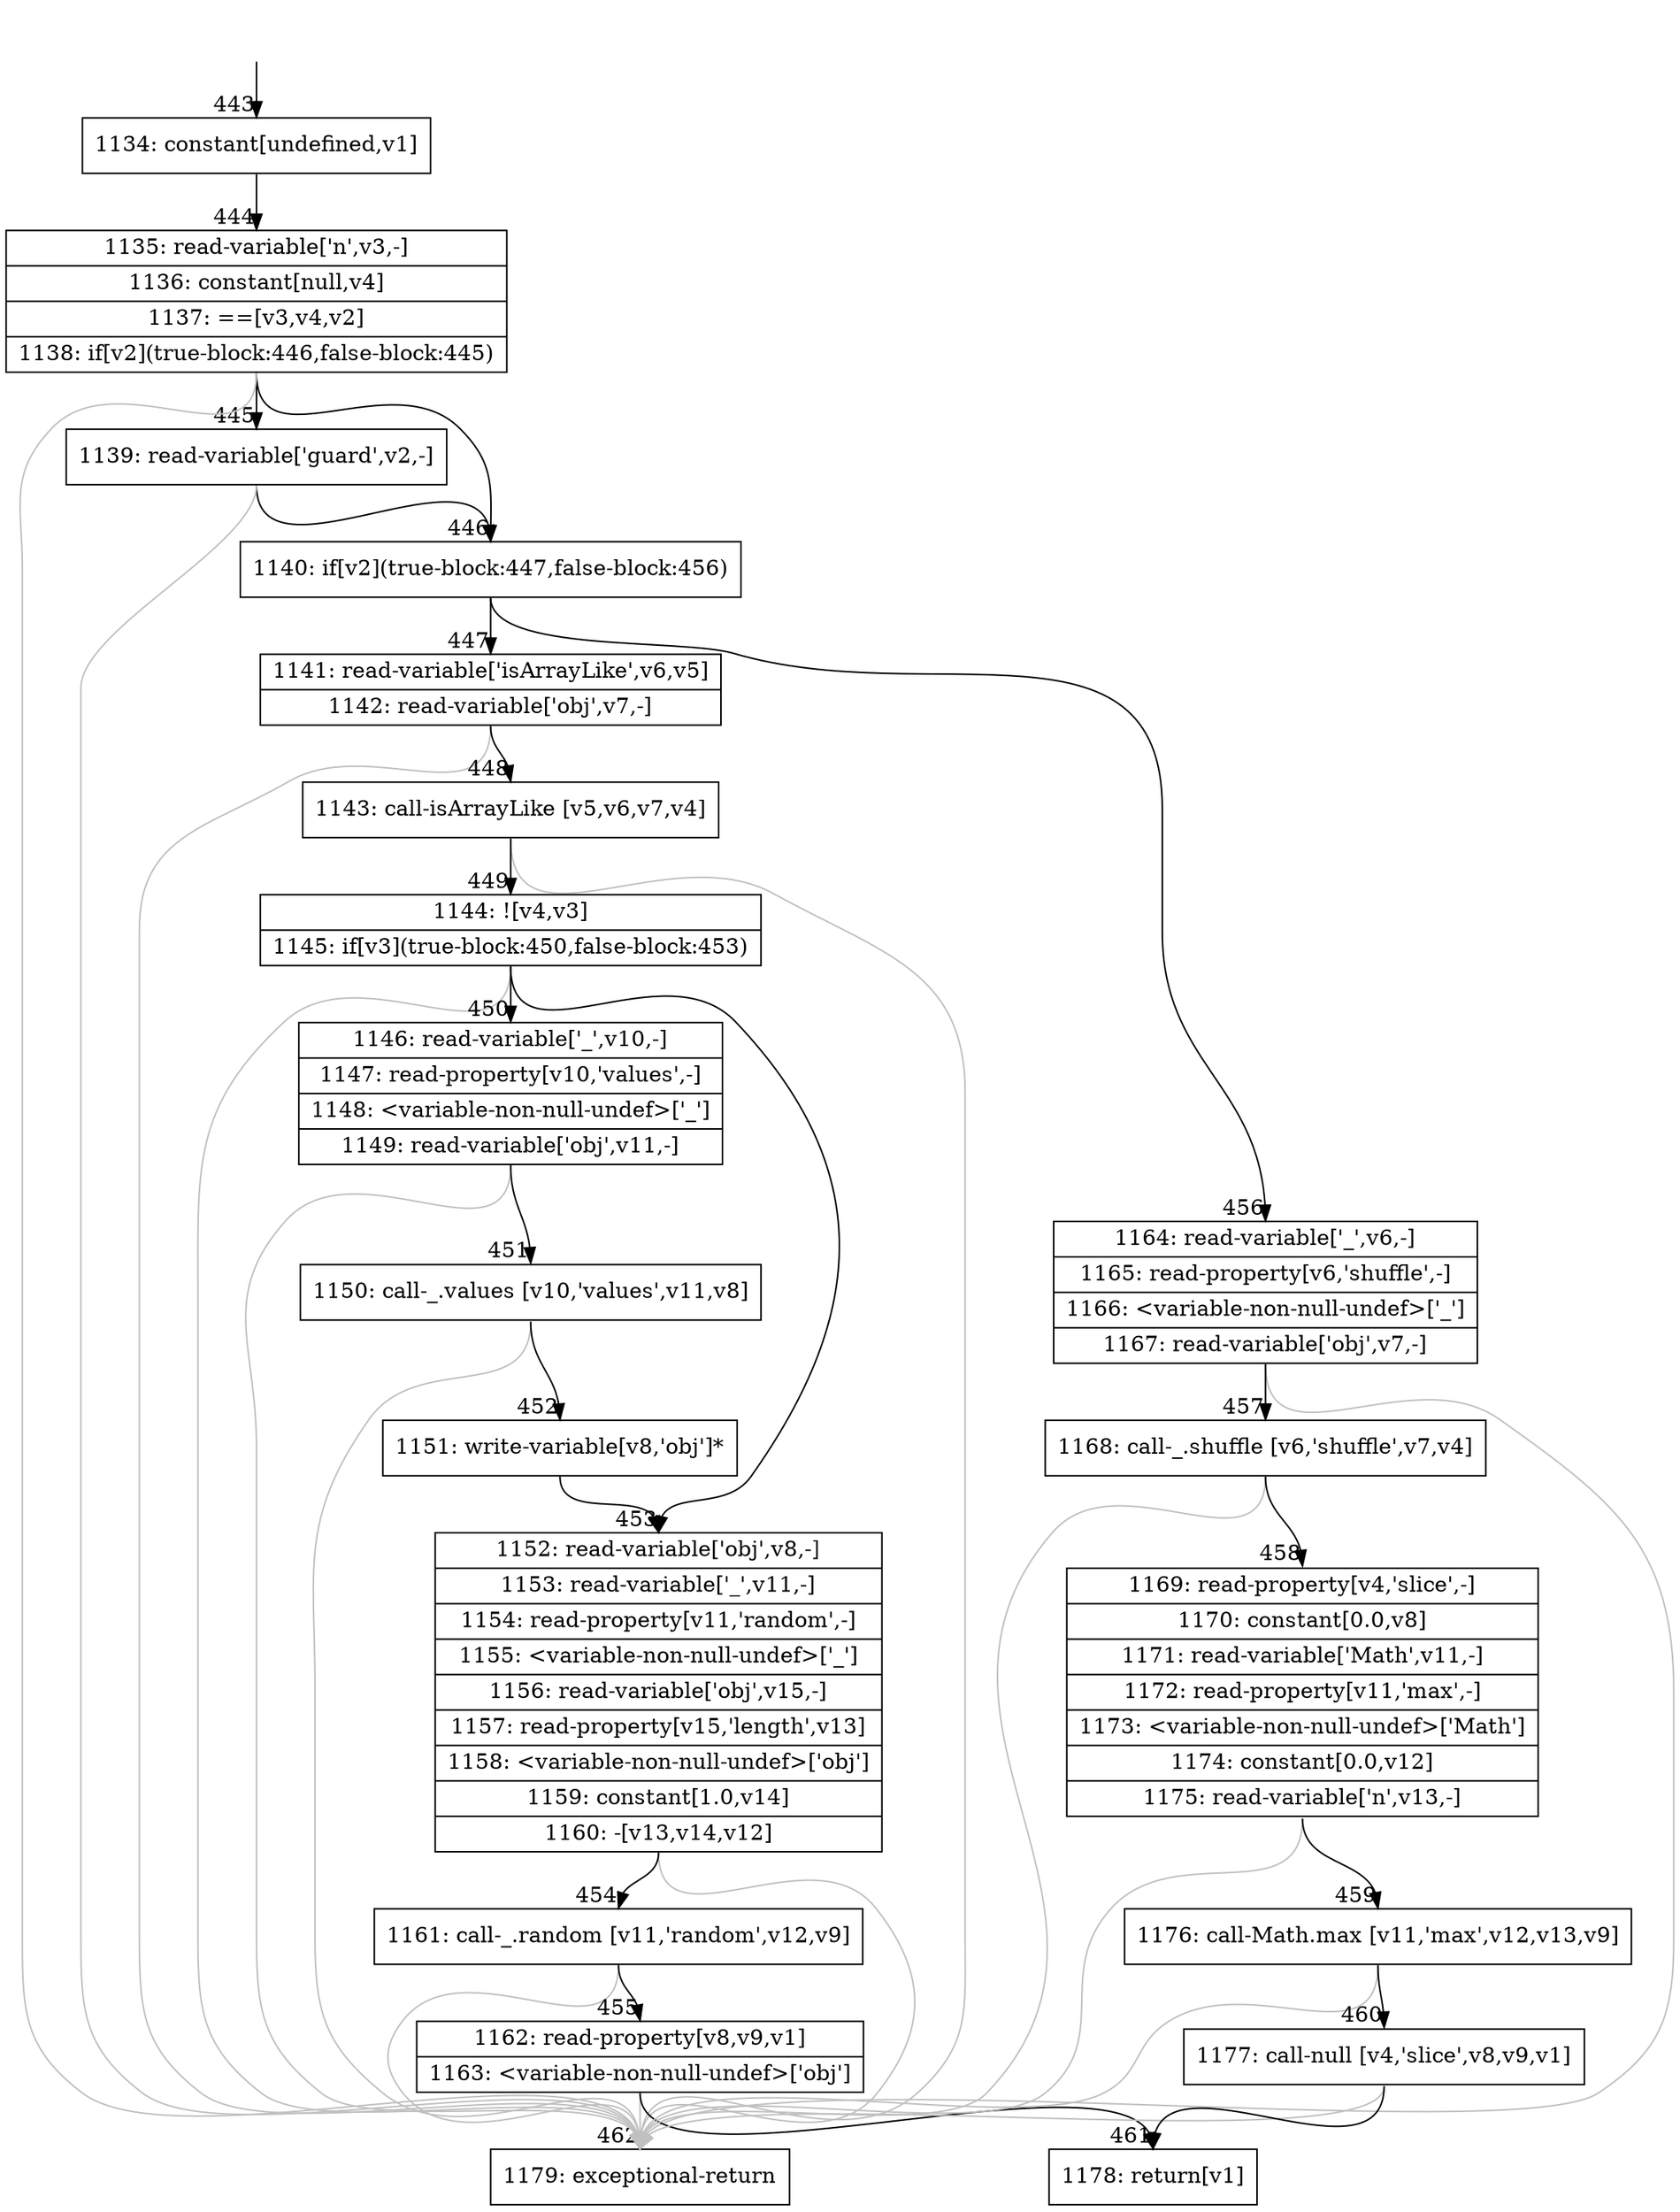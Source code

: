 digraph {
rankdir="TD"
BB_entry40[shape=none,label=""];
BB_entry40 -> BB443 [tailport=s, headport=n, headlabel="    443"]
BB443 [shape=record label="{1134: constant[undefined,v1]}" ] 
BB443 -> BB444 [tailport=s, headport=n, headlabel="      444"]
BB444 [shape=record label="{1135: read-variable['n',v3,-]|1136: constant[null,v4]|1137: ==[v3,v4,v2]|1138: if[v2](true-block:446,false-block:445)}" ] 
BB444 -> BB446 [tailport=s, headport=n, headlabel="      446"]
BB444 -> BB445 [tailport=s, headport=n, headlabel="      445"]
BB444 -> BB462 [tailport=s, headport=n, color=gray, headlabel="      462"]
BB445 [shape=record label="{1139: read-variable['guard',v2,-]}" ] 
BB445 -> BB446 [tailport=s, headport=n]
BB445 -> BB462 [tailport=s, headport=n, color=gray]
BB446 [shape=record label="{1140: if[v2](true-block:447,false-block:456)}" ] 
BB446 -> BB447 [tailport=s, headport=n, headlabel="      447"]
BB446 -> BB456 [tailport=s, headport=n, headlabel="      456"]
BB447 [shape=record label="{1141: read-variable['isArrayLike',v6,v5]|1142: read-variable['obj',v7,-]}" ] 
BB447 -> BB448 [tailport=s, headport=n, headlabel="      448"]
BB447 -> BB462 [tailport=s, headport=n, color=gray]
BB448 [shape=record label="{1143: call-isArrayLike [v5,v6,v7,v4]}" ] 
BB448 -> BB449 [tailport=s, headport=n, headlabel="      449"]
BB448 -> BB462 [tailport=s, headport=n, color=gray]
BB449 [shape=record label="{1144: ![v4,v3]|1145: if[v3](true-block:450,false-block:453)}" ] 
BB449 -> BB450 [tailport=s, headport=n, headlabel="      450"]
BB449 -> BB453 [tailport=s, headport=n, headlabel="      453"]
BB449 -> BB462 [tailport=s, headport=n, color=gray]
BB450 [shape=record label="{1146: read-variable['_',v10,-]|1147: read-property[v10,'values',-]|1148: \<variable-non-null-undef\>['_']|1149: read-variable['obj',v11,-]}" ] 
BB450 -> BB451 [tailport=s, headport=n, headlabel="      451"]
BB450 -> BB462 [tailport=s, headport=n, color=gray]
BB451 [shape=record label="{1150: call-_.values [v10,'values',v11,v8]}" ] 
BB451 -> BB452 [tailport=s, headport=n, headlabel="      452"]
BB451 -> BB462 [tailport=s, headport=n, color=gray]
BB452 [shape=record label="{1151: write-variable[v8,'obj']*}" ] 
BB452 -> BB453 [tailport=s, headport=n]
BB453 [shape=record label="{1152: read-variable['obj',v8,-]|1153: read-variable['_',v11,-]|1154: read-property[v11,'random',-]|1155: \<variable-non-null-undef\>['_']|1156: read-variable['obj',v15,-]|1157: read-property[v15,'length',v13]|1158: \<variable-non-null-undef\>['obj']|1159: constant[1.0,v14]|1160: -[v13,v14,v12]}" ] 
BB453 -> BB454 [tailport=s, headport=n, headlabel="      454"]
BB453 -> BB462 [tailport=s, headport=n, color=gray]
BB454 [shape=record label="{1161: call-_.random [v11,'random',v12,v9]}" ] 
BB454 -> BB455 [tailport=s, headport=n, headlabel="      455"]
BB454 -> BB462 [tailport=s, headport=n, color=gray]
BB455 [shape=record label="{1162: read-property[v8,v9,v1]|1163: \<variable-non-null-undef\>['obj']}" ] 
BB455 -> BB461 [tailport=s, headport=n, headlabel="      461"]
BB455 -> BB462 [tailport=s, headport=n, color=gray]
BB456 [shape=record label="{1164: read-variable['_',v6,-]|1165: read-property[v6,'shuffle',-]|1166: \<variable-non-null-undef\>['_']|1167: read-variable['obj',v7,-]}" ] 
BB456 -> BB457 [tailport=s, headport=n, headlabel="      457"]
BB456 -> BB462 [tailport=s, headport=n, color=gray]
BB457 [shape=record label="{1168: call-_.shuffle [v6,'shuffle',v7,v4]}" ] 
BB457 -> BB458 [tailport=s, headport=n, headlabel="      458"]
BB457 -> BB462 [tailport=s, headport=n, color=gray]
BB458 [shape=record label="{1169: read-property[v4,'slice',-]|1170: constant[0.0,v8]|1171: read-variable['Math',v11,-]|1172: read-property[v11,'max',-]|1173: \<variable-non-null-undef\>['Math']|1174: constant[0.0,v12]|1175: read-variable['n',v13,-]}" ] 
BB458 -> BB459 [tailport=s, headport=n, headlabel="      459"]
BB458 -> BB462 [tailport=s, headport=n, color=gray]
BB459 [shape=record label="{1176: call-Math.max [v11,'max',v12,v13,v9]}" ] 
BB459 -> BB460 [tailport=s, headport=n, headlabel="      460"]
BB459 -> BB462 [tailport=s, headport=n, color=gray]
BB460 [shape=record label="{1177: call-null [v4,'slice',v8,v9,v1]}" ] 
BB460 -> BB461 [tailport=s, headport=n]
BB460 -> BB462 [tailport=s, headport=n, color=gray]
BB461 [shape=record label="{1178: return[v1]}" ] 
BB462 [shape=record label="{1179: exceptional-return}" ] 
//#$~ 370
}
